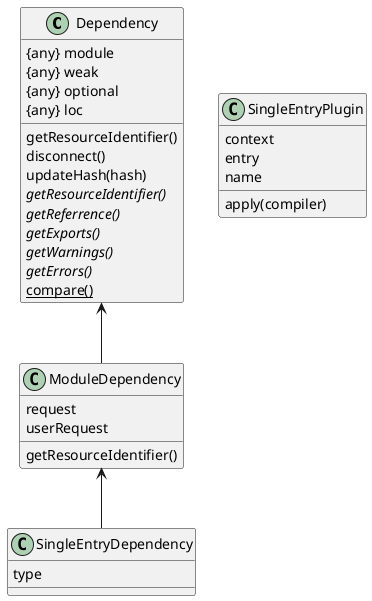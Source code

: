 @startuml 内部插件静态类图
Dependency <-- ModuleDependency
ModuleDependency <-- SingleEntryDependency
Dependency : {any} module
Dependency : {any} weak
Dependency : {any} optional
Dependency : {any} loc
Dependency : getResourceIdentifier()
Dependency : disconnect()
Dependency : updateHash(hash)
Dependency : {abstract} getResourceIdentifier()
Dependency : {abstract} getReferrence()
Dependency : {abstract} getExports()
Dependency : {abstract} getWarnings()
Dependency : {abstract} getErrors()
Dependency : {static} compare()

ModuleDependency : request
ModuleDependency : userRequest
ModuleDependency : getResourceIdentifier()

SingleEntryDependency : type

SingleEntryPlugin : context
SingleEntryPlugin : entry
SingleEntryPlugin : name
SingleEntryPlugin : apply(compiler)

@enduml